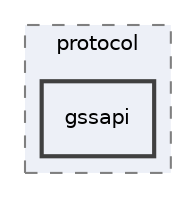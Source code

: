 digraph "/Users/jlu/zeek/src/analyzer/protocol/gssapi"
{
 // LATEX_PDF_SIZE
  edge [fontname="Helvetica",fontsize="10",labelfontname="Helvetica",labelfontsize="10"];
  node [fontname="Helvetica",fontsize="10",shape=record];
  compound=true
  subgraph clusterdir_5b88579d87e8de5dcee2ef4958d0594c {
    graph [ bgcolor="#edf0f7", pencolor="grey50", style="filled,dashed,", label="protocol", fontname="Helvetica", fontsize="10", URL="dir_5b88579d87e8de5dcee2ef4958d0594c.html"]
  dir_51ce8d6fcee7462b111f5cd6edf51486 [shape=box, label="gssapi", style="filled,bold,", fillcolor="#edf0f7", color="grey25", URL="dir_51ce8d6fcee7462b111f5cd6edf51486.html"];
  }
}

